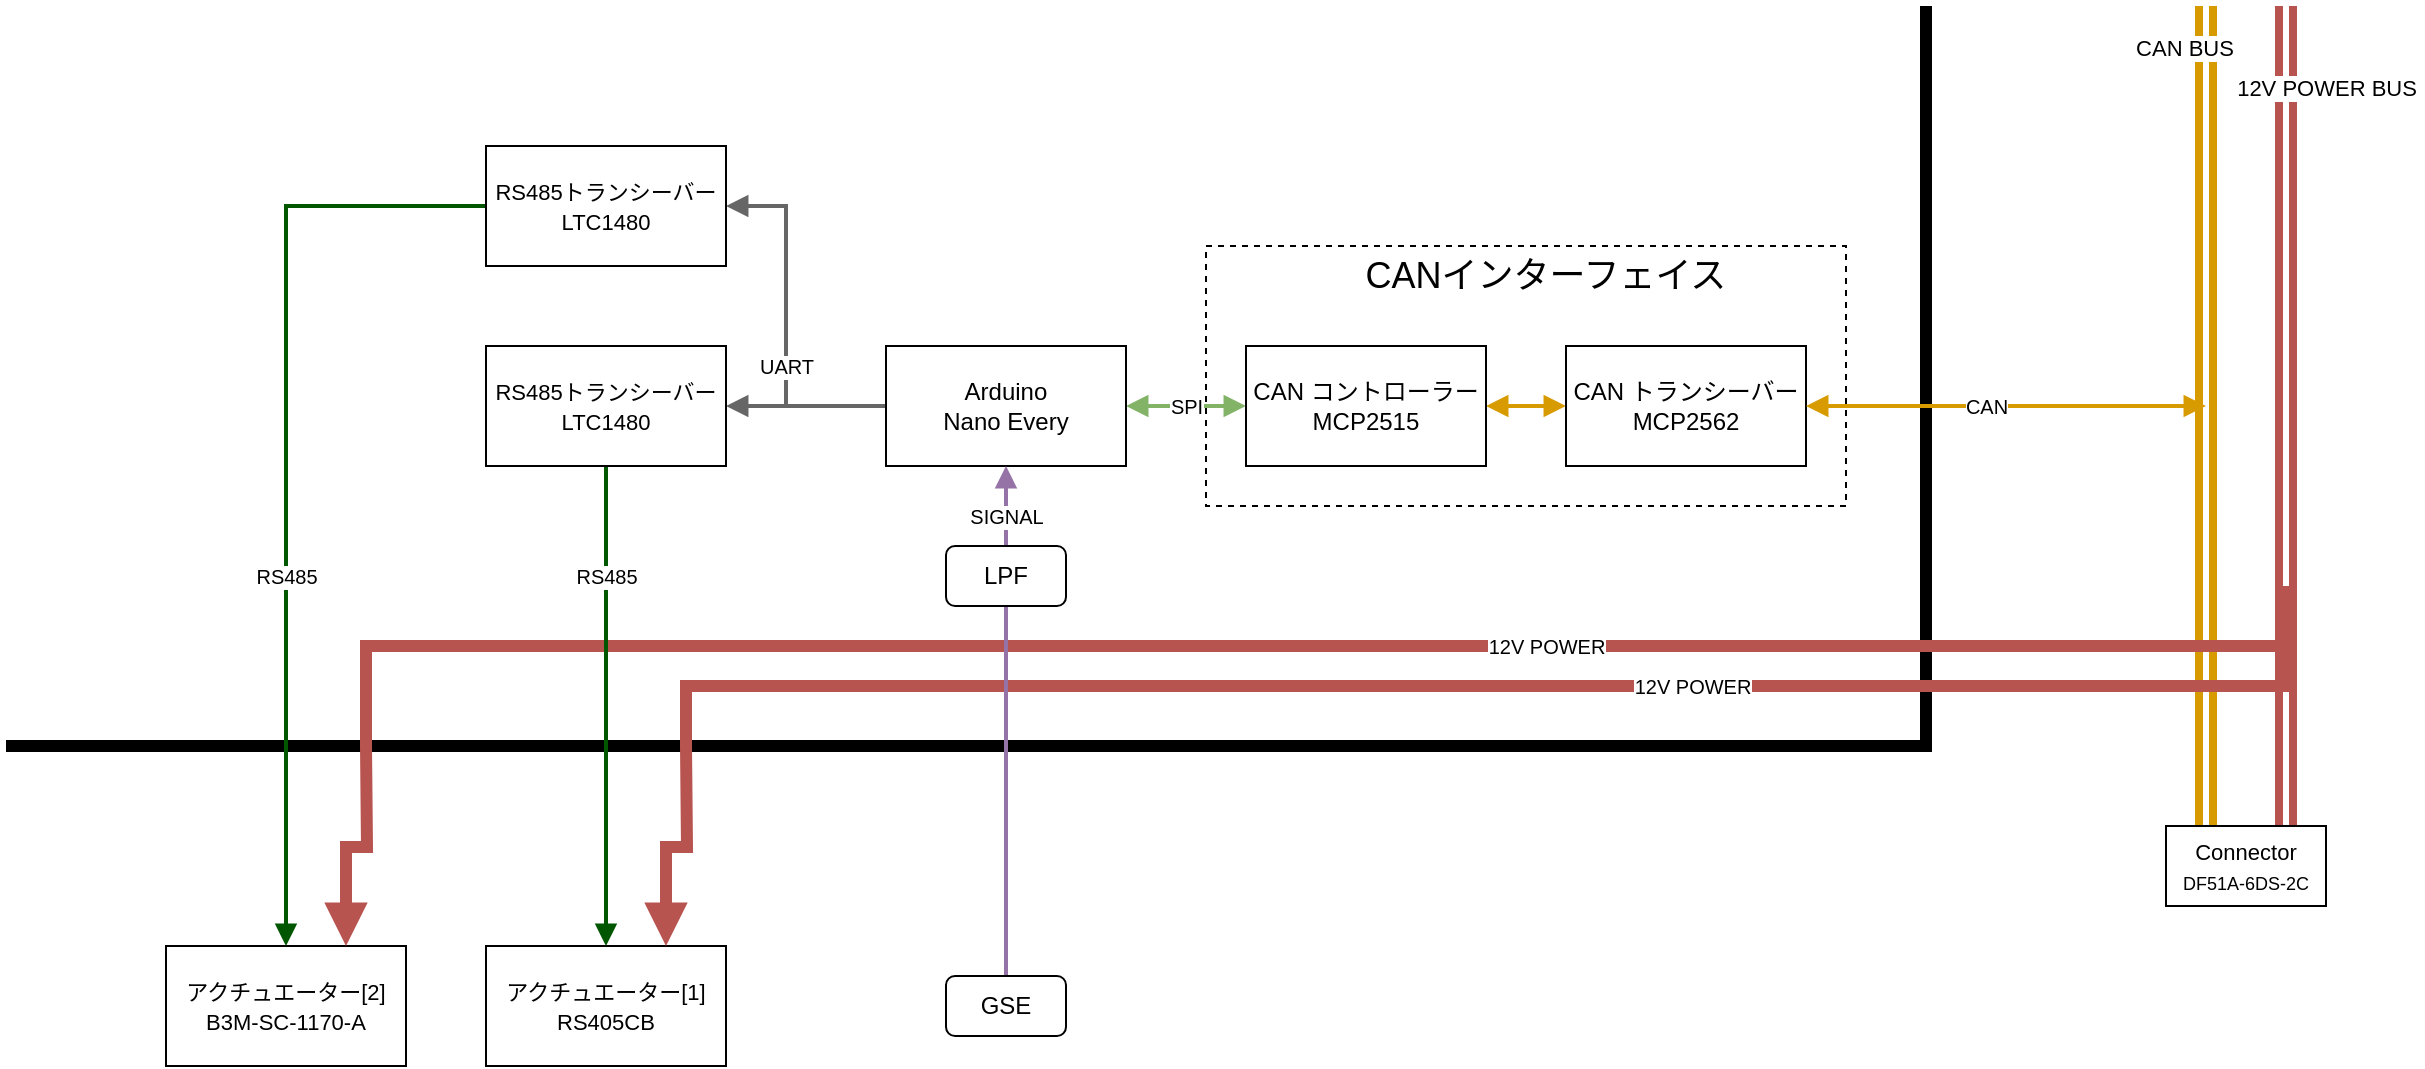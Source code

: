 <mxfile>
    <diagram id="P5jKrBtSUG_OV3gu1oKB" name="ページ1">
        <mxGraphModel dx="645" dy="379" grid="1" gridSize="10" guides="1" tooltips="1" connect="1" arrows="1" fold="1" page="1" pageScale="1" pageWidth="1169" pageHeight="827" math="0" shadow="0">
            <root>
                <mxCell id="0"/>
                <mxCell id="1" parent="0"/>
                <mxCell id="5" value="" style="edgeStyle=none;orthogonalLoop=1;jettySize=auto;html=1;shape=link;strokeWidth=4;fillColor=#ffe6cc;strokeColor=#d79b00;" parent="1" edge="1">
                    <mxGeometry width="80" relative="1" as="geometry">
                        <mxPoint x="1180" y="600" as="sourcePoint"/>
                        <mxPoint x="1180" y="190" as="targetPoint"/>
                        <Array as="points"/>
                    </mxGeometry>
                </mxCell>
                <mxCell id="62" value="&amp;nbsp;CAN BUS&amp;nbsp;" style="edgeLabel;html=1;align=center;verticalAlign=middle;resizable=0;points=[];" vertex="1" connectable="0" parent="5">
                    <mxGeometry x="0.301" y="1" relative="1" as="geometry">
                        <mxPoint x="-10" y="-123" as="offset"/>
                    </mxGeometry>
                </mxCell>
                <mxCell id="29" value="" style="endArrow=none;html=1;rounded=0;strokeWidth=6;" parent="1" edge="1">
                    <mxGeometry width="50" height="50" relative="1" as="geometry">
                        <mxPoint x="80" y="560" as="sourcePoint"/>
                        <mxPoint x="1040" y="190" as="targetPoint"/>
                        <Array as="points">
                            <mxPoint x="1040" y="560"/>
                        </Array>
                    </mxGeometry>
                </mxCell>
                <mxCell id="32" style="edgeStyle=orthogonalEdgeStyle;rounded=0;orthogonalLoop=1;jettySize=auto;html=1;endArrow=none;endFill=0;fillColor=#f8cecc;strokeColor=#b85450;strokeWidth=6;startArrow=none;startFill=0;" parent="1" edge="1">
                    <mxGeometry relative="1" as="geometry">
                        <mxPoint x="1220" y="480" as="targetPoint"/>
                        <mxPoint x="260" y="560" as="sourcePoint"/>
                        <Array as="points">
                            <mxPoint x="260" y="510"/>
                            <mxPoint x="1220" y="510"/>
                        </Array>
                    </mxGeometry>
                </mxCell>
                <mxCell id="70" value="12V POWER" style="edgeLabel;html=1;align=center;verticalAlign=middle;resizable=0;points=[];fontSize=10;" vertex="1" connectable="0" parent="32">
                    <mxGeometry x="0.23" y="-1" relative="1" as="geometry">
                        <mxPoint y="-1" as="offset"/>
                    </mxGeometry>
                </mxCell>
                <mxCell id="30" value="" style="endArrow=none;html=1;rounded=0;shape=link;fillColor=#f8cecc;strokeColor=#b85450;strokeWidth=4;" parent="1" edge="1">
                    <mxGeometry width="50" height="50" relative="1" as="geometry">
                        <mxPoint x="1220" y="600" as="sourcePoint"/>
                        <mxPoint x="1220" y="190" as="targetPoint"/>
                    </mxGeometry>
                </mxCell>
                <mxCell id="63" value="&amp;nbsp;12V POWER BUS&amp;nbsp;" style="edgeLabel;html=1;align=center;verticalAlign=middle;resizable=0;points=[];" vertex="1" connectable="0" parent="30">
                    <mxGeometry x="0.574" y="-3" relative="1" as="geometry">
                        <mxPoint x="17" y="-47" as="offset"/>
                    </mxGeometry>
                </mxCell>
                <mxCell id="31" style="edgeStyle=orthogonalEdgeStyle;rounded=0;orthogonalLoop=1;jettySize=auto;html=1;endArrow=none;endFill=0;fillColor=#f8cecc;strokeColor=#b85450;strokeWidth=6;startArrow=none;startFill=0;" parent="1" edge="1">
                    <mxGeometry relative="1" as="geometry">
                        <mxPoint x="1220" y="510" as="targetPoint"/>
                        <mxPoint x="420" y="560" as="sourcePoint"/>
                        <Array as="points">
                            <mxPoint x="420" y="530"/>
                            <mxPoint x="1220" y="530"/>
                        </Array>
                    </mxGeometry>
                </mxCell>
                <mxCell id="71" value="12V POWER" style="edgeLabel;html=1;align=center;verticalAlign=middle;resizable=0;points=[];fontSize=10;" vertex="1" connectable="0" parent="31">
                    <mxGeometry x="0.332" y="-4" relative="1" as="geometry">
                        <mxPoint x="-33" y="-4" as="offset"/>
                    </mxGeometry>
                </mxCell>
                <mxCell id="19" value="" style="rounded=0;whiteSpace=wrap;html=1;dashed=1;" parent="1" vertex="1">
                    <mxGeometry x="680" y="310" width="320" height="130" as="geometry"/>
                </mxCell>
                <mxCell id="10" style="edgeStyle=none;html=1;entryX=0;entryY=0.5;entryDx=0;entryDy=0;strokeWidth=2;startArrow=block;startFill=1;endArrow=block;endFill=1;fillColor=#d5e8d4;strokeColor=#82b366;" parent="1" source="3" target="6" edge="1">
                    <mxGeometry relative="1" as="geometry"/>
                </mxCell>
                <mxCell id="17" value="SPI" style="edgeLabel;html=1;align=center;verticalAlign=middle;resizable=0;points=[];fontSize=10;" parent="10" vertex="1" connectable="0">
                    <mxGeometry x="0.195" relative="1" as="geometry">
                        <mxPoint x="-6" as="offset"/>
                    </mxGeometry>
                </mxCell>
                <mxCell id="14" style="edgeStyle=none;html=1;entryX=1;entryY=0.5;entryDx=0;entryDy=0;strokeWidth=2;fontSize=11;startArrow=none;startFill=0;endArrow=block;endFill=1;fillColor=#f5f5f5;strokeColor=#666666;exitX=0;exitY=0.5;exitDx=0;exitDy=0;" parent="1" source="3" target="11" edge="1">
                    <mxGeometry relative="1" as="geometry">
                        <Array as="points"/>
                    </mxGeometry>
                </mxCell>
                <mxCell id="16" style="edgeStyle=elbowEdgeStyle;html=1;entryX=1;entryY=0.5;entryDx=0;entryDy=0;strokeWidth=2;fontSize=11;startArrow=none;startFill=0;endArrow=block;endFill=1;fillColor=#f5f5f5;strokeColor=#666666;rounded=0;" parent="1" source="3" target="12" edge="1">
                    <mxGeometry relative="1" as="geometry">
                        <Array as="points">
                            <mxPoint x="470" y="340"/>
                        </Array>
                    </mxGeometry>
                </mxCell>
                <mxCell id="18" value="UART" style="edgeLabel;html=1;align=center;verticalAlign=middle;resizable=0;points=[];fontSize=10;" parent="16" vertex="1" connectable="0">
                    <mxGeometry x="-0.131" relative="1" as="geometry">
                        <mxPoint y="8" as="offset"/>
                    </mxGeometry>
                </mxCell>
                <mxCell id="39" style="edgeStyle=elbowEdgeStyle;html=1;entryX=0.5;entryY=0;entryDx=0;entryDy=0;strokeWidth=2;fontSize=9;startArrow=none;startFill=1;endArrow=none;endFill=0;fillColor=#e1d5e7;strokeColor=#9673a6;" parent="1" source="64" edge="1">
                    <mxGeometry relative="1" as="geometry">
                        <mxPoint x="580" y="540" as="targetPoint"/>
                        <Array as="points">
                            <mxPoint x="580" y="570"/>
                        </Array>
                    </mxGeometry>
                </mxCell>
                <mxCell id="3" value="Arduino&lt;br&gt;Nano Every" style="whiteSpace=wrap;html=1;" parent="1" vertex="1">
                    <mxGeometry x="520" y="360" width="120" height="60" as="geometry"/>
                </mxCell>
                <mxCell id="9" style="edgeStyle=none;html=1;entryX=0;entryY=0.5;entryDx=0;entryDy=0;strokeWidth=2;endArrow=block;endFill=1;fillColor=#ffe6cc;strokeColor=#d79b00;startArrow=block;startFill=1;" parent="1" source="6" target="7" edge="1">
                    <mxGeometry relative="1" as="geometry"/>
                </mxCell>
                <mxCell id="6" value="CAN コントローラー&lt;br&gt;MCP2515" style="whiteSpace=wrap;html=1;" parent="1" vertex="1">
                    <mxGeometry x="700" y="360" width="120" height="60" as="geometry"/>
                </mxCell>
                <mxCell id="7" value="CAN トランシーバー&lt;br&gt;MCP2562" style="whiteSpace=wrap;html=1;" parent="1" vertex="1">
                    <mxGeometry x="860" y="360" width="120" height="60" as="geometry"/>
                </mxCell>
                <mxCell id="26" style="edgeStyle=elbowEdgeStyle;html=1;strokeWidth=2;fontSize=11;startArrow=none;startFill=0;endArrow=none;endFill=0;fillColor=#008a00;strokeColor=#005700;" parent="1" source="11" edge="1">
                    <mxGeometry relative="1" as="geometry">
                        <mxPoint x="380" y="560" as="targetPoint"/>
                    </mxGeometry>
                </mxCell>
                <mxCell id="73" value="RS485" style="edgeLabel;html=1;align=center;verticalAlign=middle;resizable=0;points=[];fontSize=10;" vertex="1" connectable="0" parent="26">
                    <mxGeometry x="0.116" relative="1" as="geometry">
                        <mxPoint y="-23" as="offset"/>
                    </mxGeometry>
                </mxCell>
                <mxCell id="11" value="&lt;font style=&quot;font-size: 11px;&quot;&gt;RS485トランシーバー&lt;br&gt;LTC1480&lt;br&gt;&lt;/font&gt;" style="whiteSpace=wrap;html=1;" parent="1" vertex="1">
                    <mxGeometry x="320" y="360" width="120" height="60" as="geometry"/>
                </mxCell>
                <mxCell id="25" style="edgeStyle=elbowEdgeStyle;html=1;strokeWidth=2;fontSize=11;startArrow=none;startFill=0;endArrow=none;endFill=0;fillColor=#008a00;strokeColor=#005700;rounded=0;" parent="1" source="12" edge="1">
                    <mxGeometry relative="1" as="geometry">
                        <mxPoint x="220" y="560" as="targetPoint"/>
                        <Array as="points">
                            <mxPoint x="220" y="360"/>
                        </Array>
                    </mxGeometry>
                </mxCell>
                <mxCell id="74" value="RS485" style="edgeLabel;html=1;align=center;verticalAlign=middle;resizable=0;points=[];fontSize=10;" vertex="1" connectable="0" parent="25">
                    <mxGeometry x="0.704" relative="1" as="geometry">
                        <mxPoint y="-30" as="offset"/>
                    </mxGeometry>
                </mxCell>
                <mxCell id="12" value="&lt;font style=&quot;font-size: 11px;&quot;&gt;RS485トランシーバー&lt;br&gt;LTC1480&lt;br&gt;&lt;/font&gt;" style="whiteSpace=wrap;html=1;" parent="1" vertex="1">
                    <mxGeometry x="320" y="260" width="120" height="60" as="geometry"/>
                </mxCell>
                <mxCell id="20" value="CANインターフェイス" style="text;html=1;strokeColor=none;fillColor=none;align=center;verticalAlign=middle;whiteSpace=wrap;rounded=0;fontSize=18;" parent="1" vertex="1">
                    <mxGeometry x="690" y="310" width="320" height="30" as="geometry"/>
                </mxCell>
                <mxCell id="23" value="&lt;font style=&quot;font-size: 11px;&quot;&gt;アクチュエーター[2]&lt;br&gt;B3M-SC-1170-A&lt;br&gt;&lt;/font&gt;" style="whiteSpace=wrap;html=1;" parent="1" vertex="1">
                    <mxGeometry x="160" y="660" width="120" height="60" as="geometry"/>
                </mxCell>
                <mxCell id="24" value="&lt;font style=&quot;font-size: 11px;&quot;&gt;アクチュエーター[1]&lt;br&gt;RS405CB&lt;br&gt;&lt;/font&gt;" style="whiteSpace=wrap;html=1;" parent="1" vertex="1">
                    <mxGeometry x="320" y="660" width="120" height="60" as="geometry"/>
                </mxCell>
                <mxCell id="41" style="edgeStyle=none;html=1;exitX=0.25;exitY=1;exitDx=0;exitDy=0;entryX=0.5;entryY=0;entryDx=0;entryDy=0;strokeWidth=2;endArrow=block;endFill=1;fillColor=#008a00;strokeColor=#005700;" parent="1" target="23" edge="1">
                    <mxGeometry relative="1" as="geometry">
                        <mxPoint x="220" y="560" as="sourcePoint"/>
                    </mxGeometry>
                </mxCell>
                <mxCell id="45" style="edgeStyle=orthogonalEdgeStyle;html=1;exitX=0.75;exitY=1;exitDx=0;exitDy=0;entryX=0.75;entryY=0;entryDx=0;entryDy=0;strokeWidth=6;endArrow=block;endFill=1;fillColor=#f8cecc;strokeColor=#b85450;rounded=0;" parent="1" target="23" edge="1">
                    <mxGeometry relative="1" as="geometry">
                        <mxPoint x="260" y="560" as="sourcePoint"/>
                    </mxGeometry>
                </mxCell>
                <mxCell id="43" style="edgeStyle=none;html=1;exitX=0.25;exitY=1;exitDx=0;exitDy=0;entryX=0.5;entryY=0;entryDx=0;entryDy=0;strokeWidth=2;endArrow=block;endFill=1;fillColor=#008a00;strokeColor=#005700;" parent="1" target="24" edge="1">
                    <mxGeometry relative="1" as="geometry">
                        <mxPoint x="380" y="560" as="sourcePoint"/>
                    </mxGeometry>
                </mxCell>
                <mxCell id="44" style="edgeStyle=orthogonalEdgeStyle;html=1;exitX=0.75;exitY=1;exitDx=0;exitDy=0;strokeWidth=6;endArrow=block;endFill=1;fillColor=#f8cecc;strokeColor=#b85450;entryX=0.75;entryY=0;entryDx=0;entryDy=0;rounded=0;" parent="1" target="24" edge="1">
                    <mxGeometry relative="1" as="geometry">
                        <mxPoint x="420" y="650" as="targetPoint"/>
                        <mxPoint x="420" y="560" as="sourcePoint"/>
                    </mxGeometry>
                </mxCell>
                <mxCell id="49" style="edgeStyle=orthogonalEdgeStyle;html=1;entryX=0.5;entryY=1;entryDx=0;entryDy=0;strokeWidth=2;startArrow=none;startFill=0;endArrow=none;endFill=0;fillColor=#e1d5e7;strokeColor=#9673a6;" parent="1" source="48" edge="1">
                    <mxGeometry relative="1" as="geometry">
                        <mxPoint x="580" y="560" as="targetPoint"/>
                    </mxGeometry>
                </mxCell>
                <mxCell id="48" value="GSE" style="rounded=1;whiteSpace=wrap;html=1;" parent="1" vertex="1">
                    <mxGeometry x="550" y="675" width="60" height="30" as="geometry"/>
                </mxCell>
                <mxCell id="52" value="&lt;font style=&quot;&quot;&gt;&lt;span style=&quot;font-size: 11px;&quot;&gt;Connector&lt;/span&gt;&lt;br&gt;&lt;font style=&quot;font-size: 9px;&quot;&gt;DF51A-6DS-2C&lt;/font&gt;&lt;br&gt;&lt;/font&gt;" style="rounded=0;whiteSpace=wrap;html=1;" vertex="1" parent="1">
                    <mxGeometry x="1160" y="600" width="80" height="40" as="geometry"/>
                </mxCell>
                <mxCell id="60" style="edgeStyle=none;html=1;strokeWidth=2;endArrow=block;endFill=1;fillColor=#ffe6cc;strokeColor=#d79b00;startArrow=block;startFill=1;exitX=1;exitY=0.5;exitDx=0;exitDy=0;" edge="1" parent="1" source="7">
                    <mxGeometry relative="1" as="geometry">
                        <mxPoint x="1180" y="390" as="targetPoint"/>
                        <mxPoint x="1080" y="389.97" as="sourcePoint"/>
                    </mxGeometry>
                </mxCell>
                <mxCell id="72" value="CAN" style="edgeLabel;html=1;align=center;verticalAlign=middle;resizable=0;points=[];fontSize=10;" vertex="1" connectable="0" parent="60">
                    <mxGeometry x="-0.106" relative="1" as="geometry">
                        <mxPoint as="offset"/>
                    </mxGeometry>
                </mxCell>
                <mxCell id="68" value="" style="edgeStyle=elbowEdgeStyle;html=1;entryX=0.5;entryY=0;entryDx=0;entryDy=0;strokeWidth=2;fontSize=9;startArrow=block;startFill=1;endArrow=none;endFill=0;fillColor=#e1d5e7;strokeColor=#9673a6;" edge="1" parent="1" source="3" target="64">
                    <mxGeometry relative="1" as="geometry">
                        <mxPoint x="580.077" y="420" as="sourcePoint"/>
                        <mxPoint x="580" y="540" as="targetPoint"/>
                    </mxGeometry>
                </mxCell>
                <mxCell id="69" value="&lt;font style=&quot;font-size: 10px;&quot;&gt;SIGNAL&lt;/font&gt;" style="edgeLabel;html=1;align=center;verticalAlign=middle;resizable=0;points=[];fontSize=9;" vertex="1" connectable="0" parent="68">
                    <mxGeometry x="-0.306" y="2" relative="1" as="geometry">
                        <mxPoint x="-2" y="11" as="offset"/>
                    </mxGeometry>
                </mxCell>
                <mxCell id="64" value="LPF" style="rounded=1;whiteSpace=wrap;html=1;" vertex="1" parent="1">
                    <mxGeometry x="550.0" y="460" width="60" height="30" as="geometry"/>
                </mxCell>
            </root>
        </mxGraphModel>
    </diagram>
</mxfile>